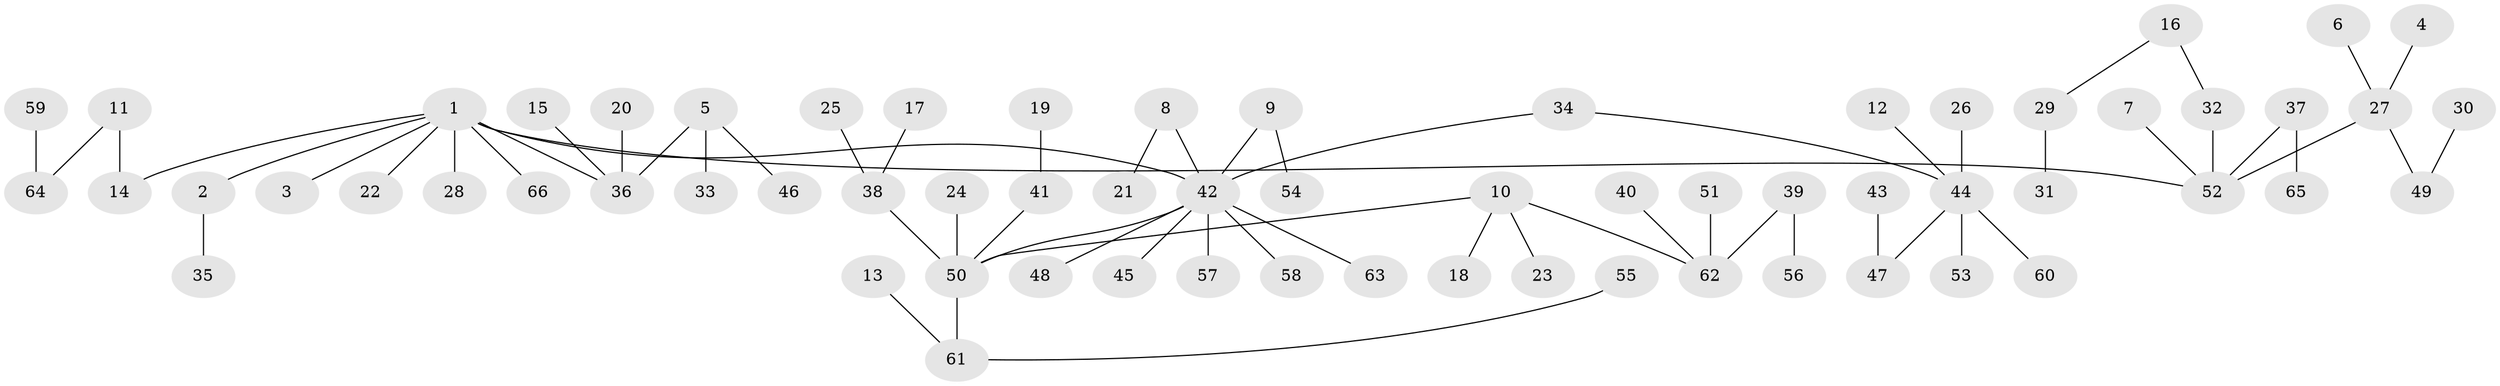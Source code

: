 // original degree distribution, {4: 0.06870229007633588, 6: 0.022900763358778626, 3: 0.11450381679389313, 7: 0.007633587786259542, 2: 0.2366412213740458, 1: 0.5114503816793893, 5: 0.03816793893129771}
// Generated by graph-tools (version 1.1) at 2025/26/03/09/25 03:26:30]
// undirected, 66 vertices, 65 edges
graph export_dot {
graph [start="1"]
  node [color=gray90,style=filled];
  1;
  2;
  3;
  4;
  5;
  6;
  7;
  8;
  9;
  10;
  11;
  12;
  13;
  14;
  15;
  16;
  17;
  18;
  19;
  20;
  21;
  22;
  23;
  24;
  25;
  26;
  27;
  28;
  29;
  30;
  31;
  32;
  33;
  34;
  35;
  36;
  37;
  38;
  39;
  40;
  41;
  42;
  43;
  44;
  45;
  46;
  47;
  48;
  49;
  50;
  51;
  52;
  53;
  54;
  55;
  56;
  57;
  58;
  59;
  60;
  61;
  62;
  63;
  64;
  65;
  66;
  1 -- 2 [weight=1.0];
  1 -- 3 [weight=1.0];
  1 -- 14 [weight=1.0];
  1 -- 22 [weight=1.0];
  1 -- 28 [weight=1.0];
  1 -- 36 [weight=1.0];
  1 -- 42 [weight=1.0];
  1 -- 52 [weight=1.0];
  1 -- 66 [weight=1.0];
  2 -- 35 [weight=1.0];
  4 -- 27 [weight=1.0];
  5 -- 33 [weight=1.0];
  5 -- 36 [weight=1.0];
  5 -- 46 [weight=1.0];
  6 -- 27 [weight=1.0];
  7 -- 52 [weight=1.0];
  8 -- 21 [weight=1.0];
  8 -- 42 [weight=1.0];
  9 -- 42 [weight=1.0];
  9 -- 54 [weight=1.0];
  10 -- 18 [weight=1.0];
  10 -- 23 [weight=1.0];
  10 -- 50 [weight=1.0];
  10 -- 62 [weight=1.0];
  11 -- 14 [weight=1.0];
  11 -- 64 [weight=1.0];
  12 -- 44 [weight=1.0];
  13 -- 61 [weight=1.0];
  15 -- 36 [weight=1.0];
  16 -- 29 [weight=1.0];
  16 -- 32 [weight=1.0];
  17 -- 38 [weight=1.0];
  19 -- 41 [weight=1.0];
  20 -- 36 [weight=1.0];
  24 -- 50 [weight=1.0];
  25 -- 38 [weight=1.0];
  26 -- 44 [weight=1.0];
  27 -- 49 [weight=1.0];
  27 -- 52 [weight=1.0];
  29 -- 31 [weight=1.0];
  30 -- 49 [weight=1.0];
  32 -- 52 [weight=1.0];
  34 -- 42 [weight=1.0];
  34 -- 44 [weight=1.0];
  37 -- 52 [weight=1.0];
  37 -- 65 [weight=1.0];
  38 -- 50 [weight=1.0];
  39 -- 56 [weight=1.0];
  39 -- 62 [weight=1.0];
  40 -- 62 [weight=1.0];
  41 -- 50 [weight=1.0];
  42 -- 45 [weight=1.0];
  42 -- 48 [weight=1.0];
  42 -- 50 [weight=1.0];
  42 -- 57 [weight=1.0];
  42 -- 58 [weight=1.0];
  42 -- 63 [weight=1.0];
  43 -- 47 [weight=1.0];
  44 -- 47 [weight=1.0];
  44 -- 53 [weight=1.0];
  44 -- 60 [weight=1.0];
  50 -- 61 [weight=1.0];
  51 -- 62 [weight=1.0];
  55 -- 61 [weight=1.0];
  59 -- 64 [weight=1.0];
}
